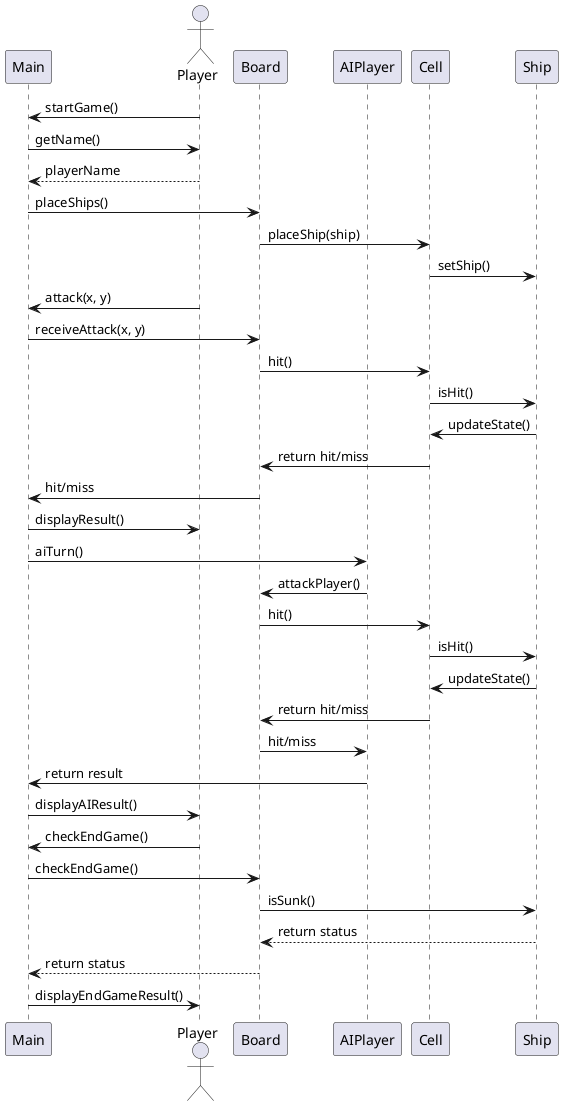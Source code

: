 @startuml Process_View
actor Player
participant Main
participant Player
participant Board
participant AIPlayer
participant Cell
participant Ship

Player -> Main: startGame()
Main -> Player: getName()
Player --> Main: playerName
Main -> Board: placeShips()
Board -> Cell: placeShip(ship)
Cell -> Ship: setShip()

Player -> Main: attack(x, y)
Main -> Board: receiveAttack(x, y)
Board -> Cell: hit()
Cell -> Ship: isHit()
Ship -> Cell: updateState()
Cell -> Board: return hit/miss
Board -> Main: hit/miss
Main -> Player: displayResult()

Main -> AIPlayer: aiTurn()
AIPlayer -> Board: attackPlayer()
Board -> Cell: hit()
Cell -> Ship: isHit()
Ship -> Cell: updateState()
Cell -> Board: return hit/miss
Board -> AIPlayer: hit/miss
AIPlayer -> Main: return result
Main -> Player: displayAIResult()

Player -> Main: checkEndGame()
Main -> Board: checkEndGame()
Board -> Ship: isSunk()
Ship --> Board: return status
Board --> Main: return status
Main -> Player: displayEndGameResult()

@enduml